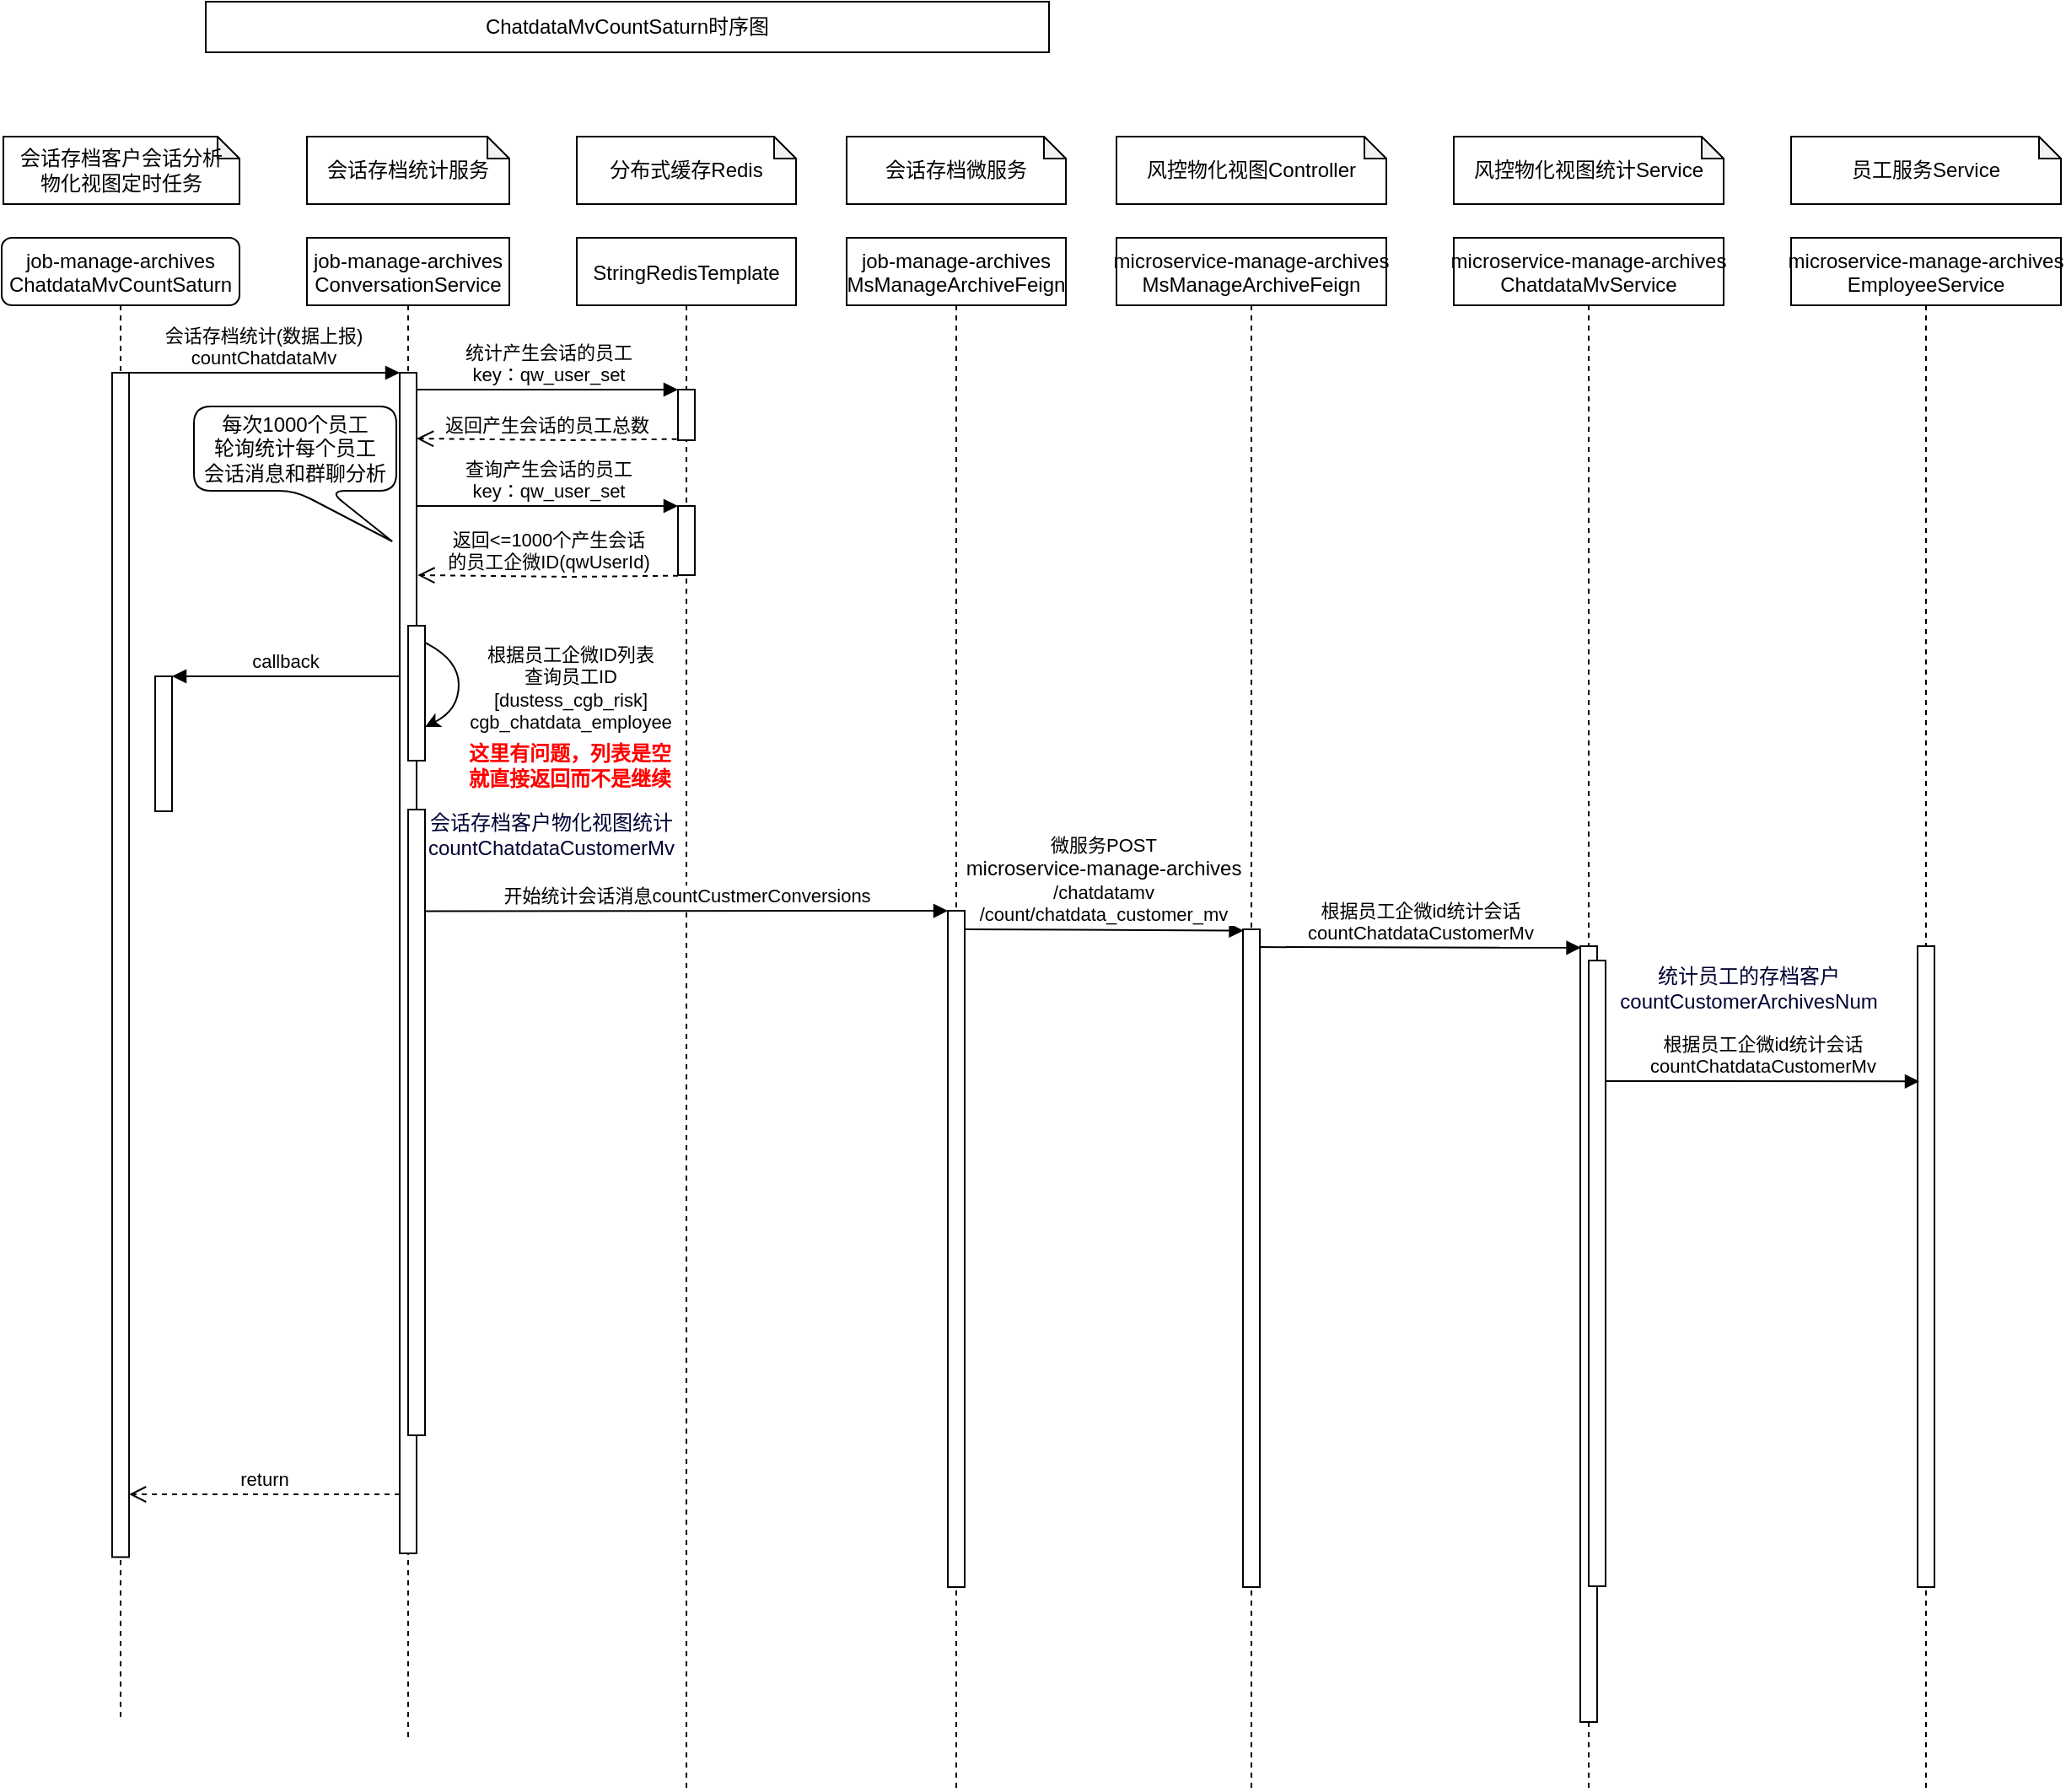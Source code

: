 <mxfile version="17.4.3" type="github">
  <diagram id="kgpKYQtTHZ0yAKxKKP6v" name="Page-1">
    <mxGraphModel dx="447" dy="248" grid="1" gridSize="10" guides="1" tooltips="1" connect="1" arrows="1" fold="1" page="1" pageScale="1" pageWidth="850" pageHeight="1100" math="0" shadow="0">
      <root>
        <mxCell id="0" />
        <mxCell id="1" parent="0" />
        <mxCell id="3nuBFxr9cyL0pnOWT2aG-5" value="job-manage-archives&#xa;ConversationService" style="shape=umlLifeline;perimeter=lifelinePerimeter;container=1;collapsible=0;recursiveResize=0;rounded=0;shadow=0;strokeWidth=1;" parent="1" vertex="1">
          <mxGeometry x="280" y="160" width="120" height="890" as="geometry" />
        </mxCell>
        <mxCell id="3nuBFxr9cyL0pnOWT2aG-6" value="" style="points=[];perimeter=orthogonalPerimeter;rounded=0;shadow=0;strokeWidth=1;" parent="3nuBFxr9cyL0pnOWT2aG-5" vertex="1">
          <mxGeometry x="55" y="80" width="10" height="700" as="geometry" />
        </mxCell>
        <mxCell id="cPGbE8Y1nv4g0ajra35U-34" value="" style="points=[];perimeter=orthogonalPerimeter;rounded=0;shadow=0;strokeWidth=1;" vertex="1" parent="3nuBFxr9cyL0pnOWT2aG-5">
          <mxGeometry x="60" y="230" width="10" height="80" as="geometry" />
        </mxCell>
        <mxCell id="cPGbE8Y1nv4g0ajra35U-35" value="" style="points=[];perimeter=orthogonalPerimeter;rounded=0;shadow=0;strokeWidth=1;" vertex="1" parent="3nuBFxr9cyL0pnOWT2aG-5">
          <mxGeometry x="60" y="339" width="10" height="371" as="geometry" />
        </mxCell>
        <mxCell id="cPGbE8Y1nv4g0ajra35U-36" value="&lt;font color=&quot;#000033&quot;&gt;会话存档客户物化视图统计&lt;br&gt;countChatdataCustomerMv&lt;/font&gt;" style="text;html=1;strokeColor=none;fillColor=none;align=center;verticalAlign=middle;whiteSpace=wrap;rounded=0;" vertex="1" parent="3nuBFxr9cyL0pnOWT2aG-5">
          <mxGeometry x="70" y="339" width="150" height="30" as="geometry" />
        </mxCell>
        <mxCell id="3nuBFxr9cyL0pnOWT2aG-7" value="return" style="verticalAlign=bottom;endArrow=open;dashed=1;endSize=8;exitX=0;exitY=0.95;shadow=0;strokeWidth=1;" parent="1" source="3nuBFxr9cyL0pnOWT2aG-6" target="3nuBFxr9cyL0pnOWT2aG-2" edge="1">
          <mxGeometry relative="1" as="geometry">
            <mxPoint x="280" y="306" as="targetPoint" />
          </mxGeometry>
        </mxCell>
        <mxCell id="3nuBFxr9cyL0pnOWT2aG-8" value="会话存档统计(数据上报)&#xa;countChatdataMv" style="verticalAlign=bottom;endArrow=block;entryX=0;entryY=0;shadow=0;strokeWidth=1;" parent="1" source="3nuBFxr9cyL0pnOWT2aG-2" target="3nuBFxr9cyL0pnOWT2aG-6" edge="1">
          <mxGeometry relative="1" as="geometry">
            <mxPoint x="280" y="230" as="sourcePoint" />
          </mxGeometry>
        </mxCell>
        <mxCell id="3nuBFxr9cyL0pnOWT2aG-9" value="callback" style="verticalAlign=bottom;endArrow=block;entryX=1;entryY=0;shadow=0;strokeWidth=1;" parent="1" source="3nuBFxr9cyL0pnOWT2aG-6" target="3nuBFxr9cyL0pnOWT2aG-4" edge="1">
          <mxGeometry relative="1" as="geometry">
            <mxPoint x="245" y="270" as="sourcePoint" />
          </mxGeometry>
        </mxCell>
        <mxCell id="cPGbE8Y1nv4g0ajra35U-4" value="会话存档客户会话分析&lt;br&gt;物化视图定时任务" style="shape=note;whiteSpace=wrap;html=1;backgroundOutline=1;darkOpacity=0.05;size=13;" vertex="1" parent="1">
          <mxGeometry x="100" y="100" width="140" height="40" as="geometry" />
        </mxCell>
        <mxCell id="cPGbE8Y1nv4g0ajra35U-5" value="ChatdataMvCountSaturn时序图" style="rounded=0;whiteSpace=wrap;html=1;" vertex="1" parent="1">
          <mxGeometry x="220" y="20" width="500" height="30" as="geometry" />
        </mxCell>
        <mxCell id="cPGbE8Y1nv4g0ajra35U-8" value="会话存档统计服务" style="shape=note;whiteSpace=wrap;html=1;backgroundOutline=1;darkOpacity=0.05;size=13;" vertex="1" parent="1">
          <mxGeometry x="280" y="100" width="120" height="40" as="geometry" />
        </mxCell>
        <mxCell id="cPGbE8Y1nv4g0ajra35U-11" value="分布式缓存Redis" style="shape=note;whiteSpace=wrap;html=1;backgroundOutline=1;darkOpacity=0.05;size=13;" vertex="1" parent="1">
          <mxGeometry x="440" y="100" width="130" height="40" as="geometry" />
        </mxCell>
        <mxCell id="cPGbE8Y1nv4g0ajra35U-12" value="StringRedisTemplate" style="shape=umlLifeline;perimeter=lifelinePerimeter;container=1;collapsible=0;recursiveResize=0;rounded=0;shadow=0;strokeWidth=1;" vertex="1" parent="1">
          <mxGeometry x="440" y="160" width="130" height="920" as="geometry" />
        </mxCell>
        <mxCell id="cPGbE8Y1nv4g0ajra35U-13" value="" style="points=[];perimeter=orthogonalPerimeter;rounded=0;shadow=0;strokeWidth=1;" vertex="1" parent="cPGbE8Y1nv4g0ajra35U-12">
          <mxGeometry x="60" y="90" width="10" height="30" as="geometry" />
        </mxCell>
        <mxCell id="cPGbE8Y1nv4g0ajra35U-25" value="" style="points=[];perimeter=orthogonalPerimeter;rounded=0;shadow=0;strokeWidth=1;" vertex="1" parent="cPGbE8Y1nv4g0ajra35U-12">
          <mxGeometry x="60" y="159" width="10" height="41" as="geometry" />
        </mxCell>
        <mxCell id="cPGbE8Y1nv4g0ajra35U-26" value="查询产生会话的员工&lt;br&gt;key：qw_user_set" style="html=1;verticalAlign=bottom;endArrow=block;rounded=0;" edge="1" parent="cPGbE8Y1nv4g0ajra35U-12">
          <mxGeometry width="80" relative="1" as="geometry">
            <mxPoint x="-95" y="159" as="sourcePoint" />
            <mxPoint x="60" y="159" as="targetPoint" />
          </mxGeometry>
        </mxCell>
        <mxCell id="cPGbE8Y1nv4g0ajra35U-33" value="&lt;b&gt;&lt;font color=&quot;#ff0000&quot;&gt;这里有问题，列表是空就直接返回而不是继续&lt;/font&gt;&lt;/b&gt;" style="text;html=1;strokeColor=none;fillColor=none;align=center;verticalAlign=middle;whiteSpace=wrap;rounded=0;" vertex="1" parent="cPGbE8Y1nv4g0ajra35U-12">
          <mxGeometry x="-69" y="298" width="130" height="30" as="geometry" />
        </mxCell>
        <mxCell id="cPGbE8Y1nv4g0ajra35U-16" value="统计产生会话的员工&lt;br&gt;key：qw_user_set" style="html=1;verticalAlign=bottom;endArrow=block;rounded=0;" edge="1" parent="1" source="3nuBFxr9cyL0pnOWT2aG-6">
          <mxGeometry width="80" relative="1" as="geometry">
            <mxPoint x="420" y="250" as="sourcePoint" />
            <mxPoint x="500" y="250" as="targetPoint" />
          </mxGeometry>
        </mxCell>
        <mxCell id="3nuBFxr9cyL0pnOWT2aG-4" value="" style="points=[];perimeter=orthogonalPerimeter;rounded=0;shadow=0;strokeWidth=1;" parent="1" vertex="1">
          <mxGeometry x="190" y="420" width="10" height="80" as="geometry" />
        </mxCell>
        <mxCell id="cPGbE8Y1nv4g0ajra35U-19" value="" style="group" vertex="1" connectable="0" parent="1">
          <mxGeometry x="99" y="160" width="141" height="880" as="geometry" />
        </mxCell>
        <mxCell id="3nuBFxr9cyL0pnOWT2aG-1" value="job-manage-archives&#xa;ChatdataMvCountSaturn" style="shape=umlLifeline;perimeter=lifelinePerimeter;container=0;collapsible=0;recursiveResize=0;rounded=1;shadow=0;strokeWidth=1;" parent="cPGbE8Y1nv4g0ajra35U-19" vertex="1">
          <mxGeometry width="141" height="880" as="geometry" />
        </mxCell>
        <mxCell id="3nuBFxr9cyL0pnOWT2aG-2" value="" style="points=[];perimeter=orthogonalPerimeter;rounded=0;shadow=0;strokeWidth=1;" parent="cPGbE8Y1nv4g0ajra35U-19" vertex="1">
          <mxGeometry x="65.46" y="80" width="10.07" height="702.22" as="geometry" />
        </mxCell>
        <mxCell id="cPGbE8Y1nv4g0ajra35U-17" value="返回产生会话的员工总数" style="html=1;verticalAlign=bottom;endArrow=open;dashed=1;endSize=8;rounded=0;exitX=-0.067;exitY=0.978;exitDx=0;exitDy=0;exitPerimeter=0;" edge="1" parent="1" source="cPGbE8Y1nv4g0ajra35U-13">
          <mxGeometry relative="1" as="geometry">
            <mxPoint x="480" y="279" as="sourcePoint" />
            <mxPoint x="345" y="279" as="targetPoint" />
            <Array as="points">
              <mxPoint x="435" y="280" />
            </Array>
          </mxGeometry>
        </mxCell>
        <mxCell id="cPGbE8Y1nv4g0ajra35U-22" value="会话存档微服务" style="shape=note;whiteSpace=wrap;html=1;backgroundOutline=1;darkOpacity=0.05;size=13;" vertex="1" parent="1">
          <mxGeometry x="600" y="100" width="130" height="40" as="geometry" />
        </mxCell>
        <mxCell id="cPGbE8Y1nv4g0ajra35U-23" value="job-manage-archives&#xa;MsManageArchiveFeign" style="shape=umlLifeline;perimeter=lifelinePerimeter;container=1;collapsible=0;recursiveResize=0;rounded=0;shadow=0;strokeWidth=1;" vertex="1" parent="1">
          <mxGeometry x="600" y="160" width="130" height="920" as="geometry" />
        </mxCell>
        <mxCell id="cPGbE8Y1nv4g0ajra35U-24" value="" style="points=[];perimeter=orthogonalPerimeter;rounded=0;shadow=0;strokeWidth=1;" vertex="1" parent="cPGbE8Y1nv4g0ajra35U-23">
          <mxGeometry x="60" y="399" width="10" height="401" as="geometry" />
        </mxCell>
        <mxCell id="cPGbE8Y1nv4g0ajra35U-27" value="返回&amp;lt;=1000个产生会话&lt;br&gt;的员工企微ID(qwUserId)" style="html=1;verticalAlign=bottom;endArrow=open;dashed=1;endSize=8;rounded=0;exitX=-0.067;exitY=0.978;exitDx=0;exitDy=0;exitPerimeter=0;" edge="1" parent="1">
          <mxGeometry relative="1" as="geometry">
            <mxPoint x="500.0" y="360.34" as="sourcePoint" />
            <mxPoint x="345.67" y="360" as="targetPoint" />
            <Array as="points">
              <mxPoint x="435.67" y="361" />
            </Array>
          </mxGeometry>
        </mxCell>
        <mxCell id="cPGbE8Y1nv4g0ajra35U-31" value="" style="curved=1;endArrow=classic;html=1;rounded=0;" edge="1" parent="1">
          <mxGeometry width="50" height="50" relative="1" as="geometry">
            <mxPoint x="350" y="400" as="sourcePoint" />
            <mxPoint x="350" y="450" as="targetPoint" />
            <Array as="points">
              <mxPoint x="370" y="410" />
              <mxPoint x="370" y="440" />
            </Array>
          </mxGeometry>
        </mxCell>
        <mxCell id="cPGbE8Y1nv4g0ajra35U-32" value="根据员工企微ID列表&lt;br&gt;查询员工ID&lt;br&gt;[dustess_cgb_risk]&lt;br&gt;cgb_chatdata_employee" style="edgeLabel;html=1;align=center;verticalAlign=middle;resizable=0;points=[];" vertex="1" connectable="0" parent="cPGbE8Y1nv4g0ajra35U-31">
          <mxGeometry x="-0.059" y="-3" relative="1" as="geometry">
            <mxPoint x="69" y="4" as="offset" />
          </mxGeometry>
        </mxCell>
        <mxCell id="cPGbE8Y1nv4g0ajra35U-18" value="每次1000个员工&lt;br&gt;轮询统计每个员工&lt;br&gt;会话消息和群聊分析" style="shape=callout;whiteSpace=wrap;html=1;perimeter=calloutPerimeter;rounded=1;position2=0.98;" vertex="1" parent="1">
          <mxGeometry x="213" y="260" width="120" height="80" as="geometry" />
        </mxCell>
        <mxCell id="cPGbE8Y1nv4g0ajra35U-37" value="开始统计会话消息countCustmerConversions" style="html=1;verticalAlign=bottom;endArrow=block;rounded=0;exitX=0.957;exitY=0.156;exitDx=0;exitDy=0;exitPerimeter=0;" edge="1" parent="1">
          <mxGeometry width="80" relative="1" as="geometry">
            <mxPoint x="349.57" y="559.2" as="sourcePoint" />
            <mxPoint x="660" y="559" as="targetPoint" />
          </mxGeometry>
        </mxCell>
        <mxCell id="cPGbE8Y1nv4g0ajra35U-38" value="风控物化视图Controller" style="shape=note;whiteSpace=wrap;html=1;backgroundOutline=1;darkOpacity=0.05;size=13;" vertex="1" parent="1">
          <mxGeometry x="760" y="100" width="160" height="40" as="geometry" />
        </mxCell>
        <mxCell id="cPGbE8Y1nv4g0ajra35U-39" value="microservice-manage-archives&#xa;MsManageArchiveFeign" style="shape=umlLifeline;perimeter=lifelinePerimeter;container=1;collapsible=0;recursiveResize=0;rounded=0;shadow=0;strokeWidth=1;" vertex="1" parent="1">
          <mxGeometry x="760" y="160" width="160" height="920" as="geometry" />
        </mxCell>
        <mxCell id="cPGbE8Y1nv4g0ajra35U-40" value="" style="points=[];perimeter=orthogonalPerimeter;rounded=0;shadow=0;strokeWidth=1;" vertex="1" parent="cPGbE8Y1nv4g0ajra35U-39">
          <mxGeometry x="75" y="410" width="10" height="390" as="geometry" />
        </mxCell>
        <mxCell id="cPGbE8Y1nv4g0ajra35U-42" value="&lt;span style=&quot;background-color: rgb(255 , 255 , 255)&quot;&gt;微服务POST&lt;br&gt;&lt;span style=&quot;font-size: 12px&quot;&gt;microservice-manage-archives&lt;/span&gt;&lt;br&gt;/chatdatamv&lt;br&gt;/count/chatdata_customer_mv&lt;/span&gt;" style="html=1;verticalAlign=bottom;endArrow=block;rounded=0;entryX=0.029;entryY=0.002;entryDx=0;entryDy=0;entryPerimeter=0;" edge="1" parent="cPGbE8Y1nv4g0ajra35U-39" target="cPGbE8Y1nv4g0ajra35U-40">
          <mxGeometry width="80" relative="1" as="geometry">
            <mxPoint x="-90" y="410" as="sourcePoint" />
            <mxPoint x="65" y="410" as="targetPoint" />
          </mxGeometry>
        </mxCell>
        <mxCell id="cPGbE8Y1nv4g0ajra35U-43" value="风控物化视图统计Service" style="shape=note;whiteSpace=wrap;html=1;backgroundOutline=1;darkOpacity=0.05;size=13;" vertex="1" parent="1">
          <mxGeometry x="960" y="100" width="160" height="40" as="geometry" />
        </mxCell>
        <mxCell id="cPGbE8Y1nv4g0ajra35U-44" value="microservice-manage-archives&#xa;ChatdataMvService" style="shape=umlLifeline;perimeter=lifelinePerimeter;container=1;collapsible=0;recursiveResize=0;rounded=0;shadow=0;strokeWidth=1;" vertex="1" parent="1">
          <mxGeometry x="960" y="160" width="160" height="920" as="geometry" />
        </mxCell>
        <mxCell id="cPGbE8Y1nv4g0ajra35U-45" value="" style="points=[];perimeter=orthogonalPerimeter;rounded=0;shadow=0;strokeWidth=1;" vertex="1" parent="cPGbE8Y1nv4g0ajra35U-44">
          <mxGeometry x="75" y="420" width="10" height="460" as="geometry" />
        </mxCell>
        <mxCell id="cPGbE8Y1nv4g0ajra35U-47" value="" style="points=[];perimeter=orthogonalPerimeter;rounded=0;shadow=0;strokeWidth=1;" vertex="1" parent="cPGbE8Y1nv4g0ajra35U-44">
          <mxGeometry x="80" y="428.5" width="10" height="371" as="geometry" />
        </mxCell>
        <mxCell id="cPGbE8Y1nv4g0ajra35U-46" value="根据员工企微id统计会话&lt;br&gt;countChatdataCustomerMv" style="html=1;verticalAlign=bottom;endArrow=block;rounded=0;entryX=0.029;entryY=0.002;entryDx=0;entryDy=0;entryPerimeter=0;exitX=0.987;exitY=0.027;exitDx=0;exitDy=0;exitPerimeter=0;" edge="1" parent="1" target="cPGbE8Y1nv4g0ajra35U-45" source="cPGbE8Y1nv4g0ajra35U-40">
          <mxGeometry width="80" relative="1" as="geometry">
            <mxPoint x="850" y="581" as="sourcePoint" />
            <mxPoint x="1025" y="570" as="targetPoint" />
          </mxGeometry>
        </mxCell>
        <mxCell id="cPGbE8Y1nv4g0ajra35U-48" value="&lt;font color=&quot;#000033&quot;&gt;统计员工的存档客户&lt;br&gt;countCustomerArchivesNum&lt;/font&gt;" style="text;html=1;strokeColor=none;fillColor=none;align=center;verticalAlign=middle;whiteSpace=wrap;rounded=0;" vertex="1" parent="1">
          <mxGeometry x="1050" y="590" width="170" height="30" as="geometry" />
        </mxCell>
        <mxCell id="cPGbE8Y1nv4g0ajra35U-49" value="员工服务Service" style="shape=note;whiteSpace=wrap;html=1;backgroundOutline=1;darkOpacity=0.05;size=13;" vertex="1" parent="1">
          <mxGeometry x="1160" y="100" width="160" height="40" as="geometry" />
        </mxCell>
        <mxCell id="cPGbE8Y1nv4g0ajra35U-50" value="microservice-manage-archives&#xa;EmployeeService" style="shape=umlLifeline;perimeter=lifelinePerimeter;container=1;collapsible=0;recursiveResize=0;rounded=0;shadow=0;strokeWidth=1;" vertex="1" parent="1">
          <mxGeometry x="1160" y="160" width="160" height="920" as="geometry" />
        </mxCell>
        <mxCell id="cPGbE8Y1nv4g0ajra35U-51" value="" style="points=[];perimeter=orthogonalPerimeter;rounded=0;shadow=0;strokeWidth=1;" vertex="1" parent="cPGbE8Y1nv4g0ajra35U-50">
          <mxGeometry x="75" y="420" width="10" height="380" as="geometry" />
        </mxCell>
        <mxCell id="cPGbE8Y1nv4g0ajra35U-53" value="根据员工企微id统计会话&lt;br&gt;countChatdataCustomerMv" style="html=1;verticalAlign=bottom;endArrow=block;rounded=0;entryX=0.5;entryY=0.211;entryDx=0;entryDy=0;entryPerimeter=0;" edge="1" parent="cPGbE8Y1nv4g0ajra35U-50">
          <mxGeometry width="80" relative="1" as="geometry">
            <mxPoint x="-110" y="500" as="sourcePoint" />
            <mxPoint x="76.0" y="500.18" as="targetPoint" />
          </mxGeometry>
        </mxCell>
      </root>
    </mxGraphModel>
  </diagram>
</mxfile>
